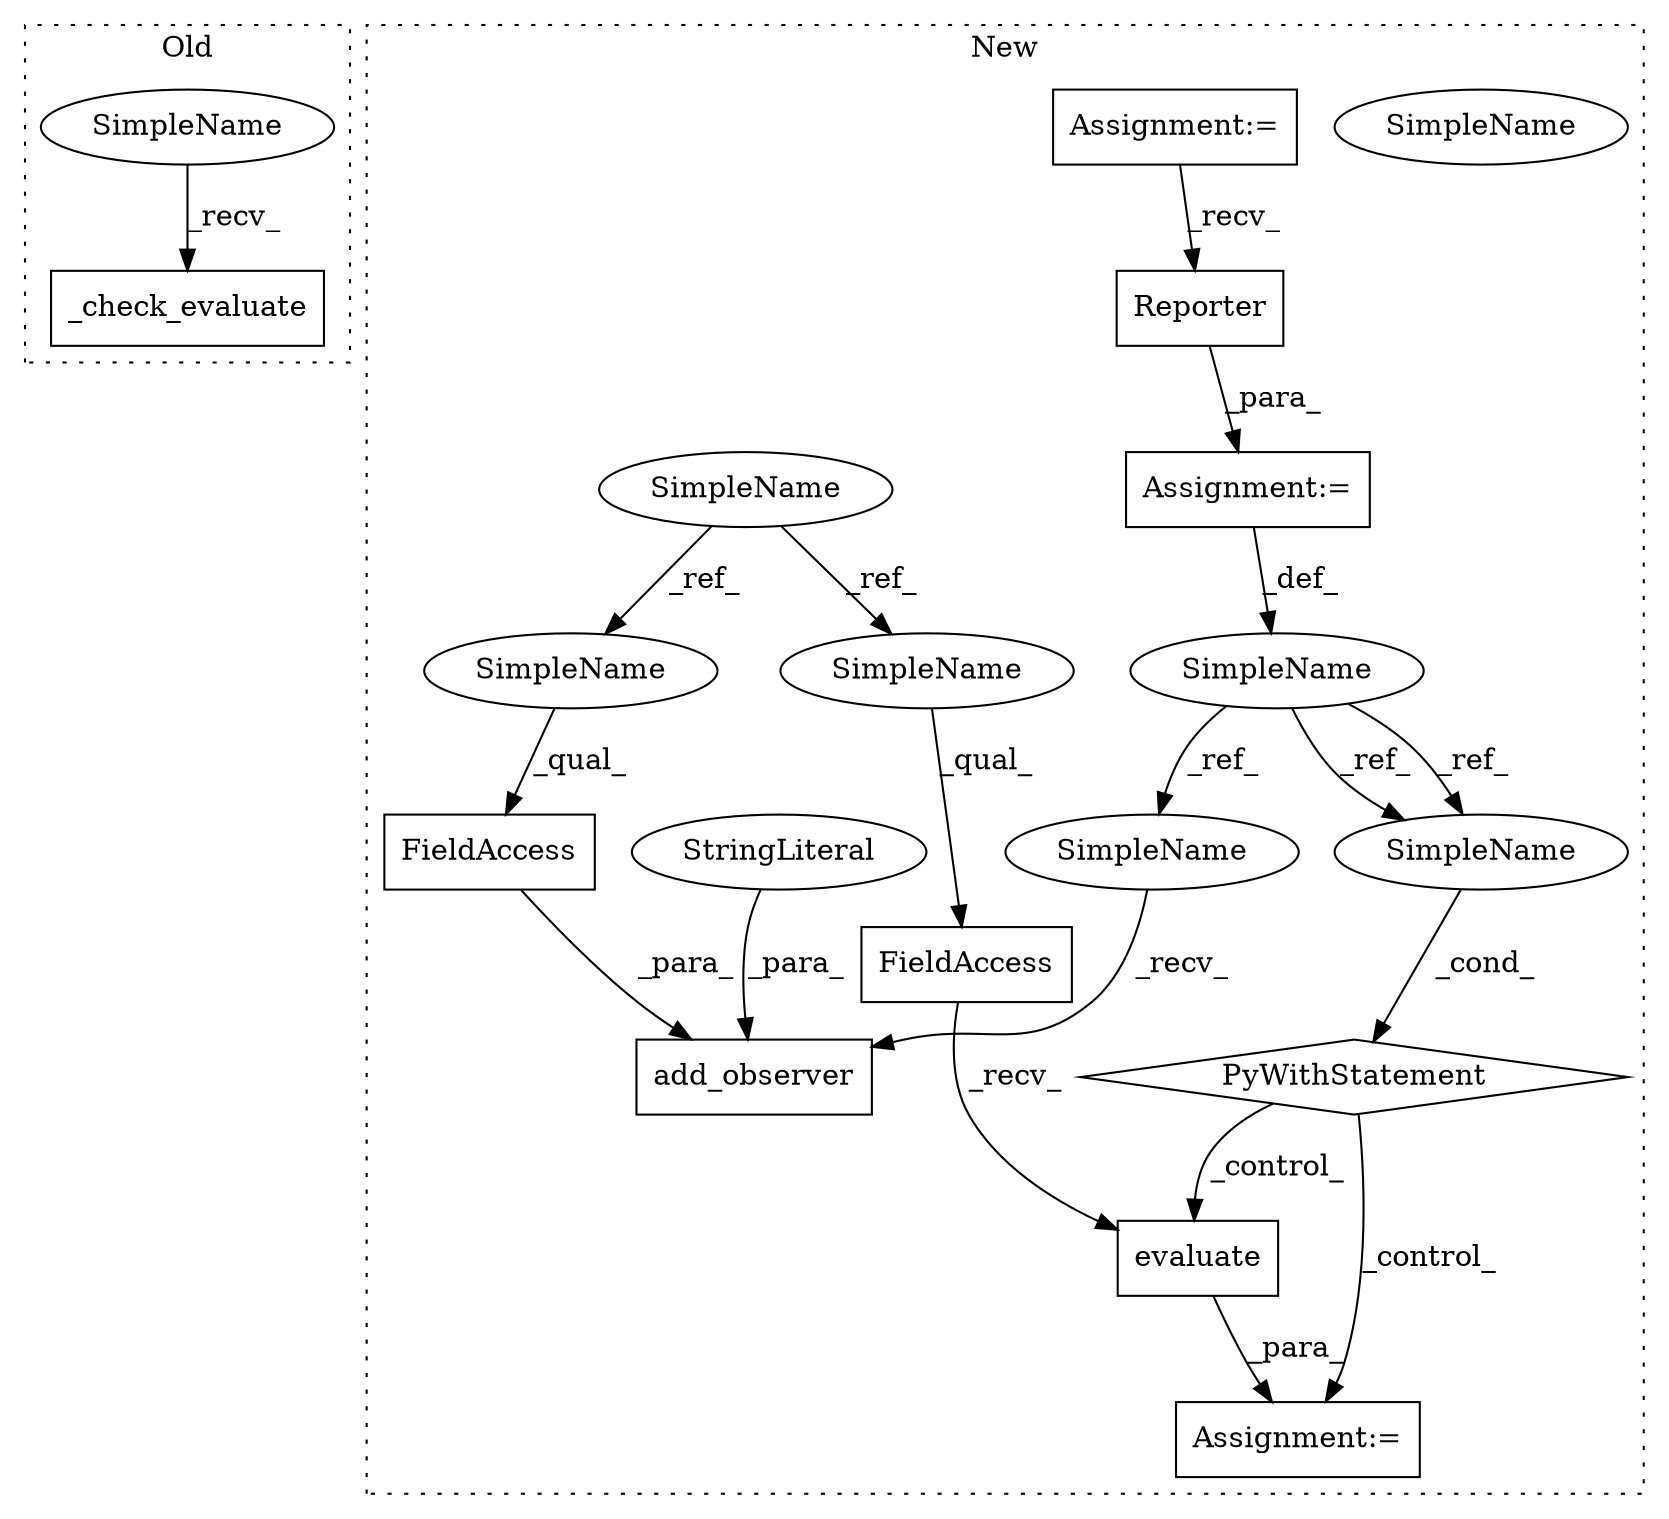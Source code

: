 digraph G {
subgraph cluster0 {
1 [label="_check_evaluate" a="32" s="3438" l="17" shape="box"];
19 [label="SimpleName" a="42" s="3433" l="4" shape="ellipse"];
label = "Old";
style="dotted";
}
subgraph cluster1 {
2 [label="evaluate" a="32" s="2071" l="10" shape="box"];
3 [label="SimpleName" a="42" s="2033" l="8" shape="ellipse"];
4 [label="PyWithStatement" a="104" s="2023,2041" l="10,2" shape="diamond"];
5 [label="FieldAccess" a="22" s="2056" l="14" shape="box"];
6 [label="SimpleName" a="42" s="1866" l="4" shape="ellipse"];
7 [label="FieldAccess" a="22" s="2007" l="9" shape="box"];
8 [label="add_observer" a="32" s="1985,2016" l="13,1" shape="box"];
9 [label="Reporter" a="32" s="1960" l="10" shape="box"];
10 [label="SimpleName" a="42" s="1943" l="8" shape="ellipse"];
11 [label="Assignment:=" a="7" s="2055" l="1" shape="box"];
12 [label="StringLiteral" a="45" s="1998" l="8" shape="ellipse"];
13 [label="Assignment:=" a="7" s="1951" l="1" shape="box"];
14 [label="Assignment:=" a="7" s="1912" l="7" shape="box"];
15 [label="SimpleName" a="42" s="2007" l="4" shape="ellipse"];
16 [label="SimpleName" a="42" s="2056" l="4" shape="ellipse"];
17 [label="SimpleName" a="42" s="2033" l="8" shape="ellipse"];
18 [label="SimpleName" a="42" s="1976" l="8" shape="ellipse"];
label = "New";
style="dotted";
}
2 -> 11 [label="_para_"];
4 -> 2 [label="_control_"];
4 -> 11 [label="_control_"];
5 -> 2 [label="_recv_"];
6 -> 15 [label="_ref_"];
6 -> 16 [label="_ref_"];
7 -> 8 [label="_para_"];
9 -> 13 [label="_para_"];
10 -> 18 [label="_ref_"];
10 -> 17 [label="_ref_"];
10 -> 17 [label="_ref_"];
12 -> 8 [label="_para_"];
13 -> 10 [label="_def_"];
14 -> 9 [label="_recv_"];
15 -> 7 [label="_qual_"];
16 -> 5 [label="_qual_"];
17 -> 4 [label="_cond_"];
18 -> 8 [label="_recv_"];
19 -> 1 [label="_recv_"];
}